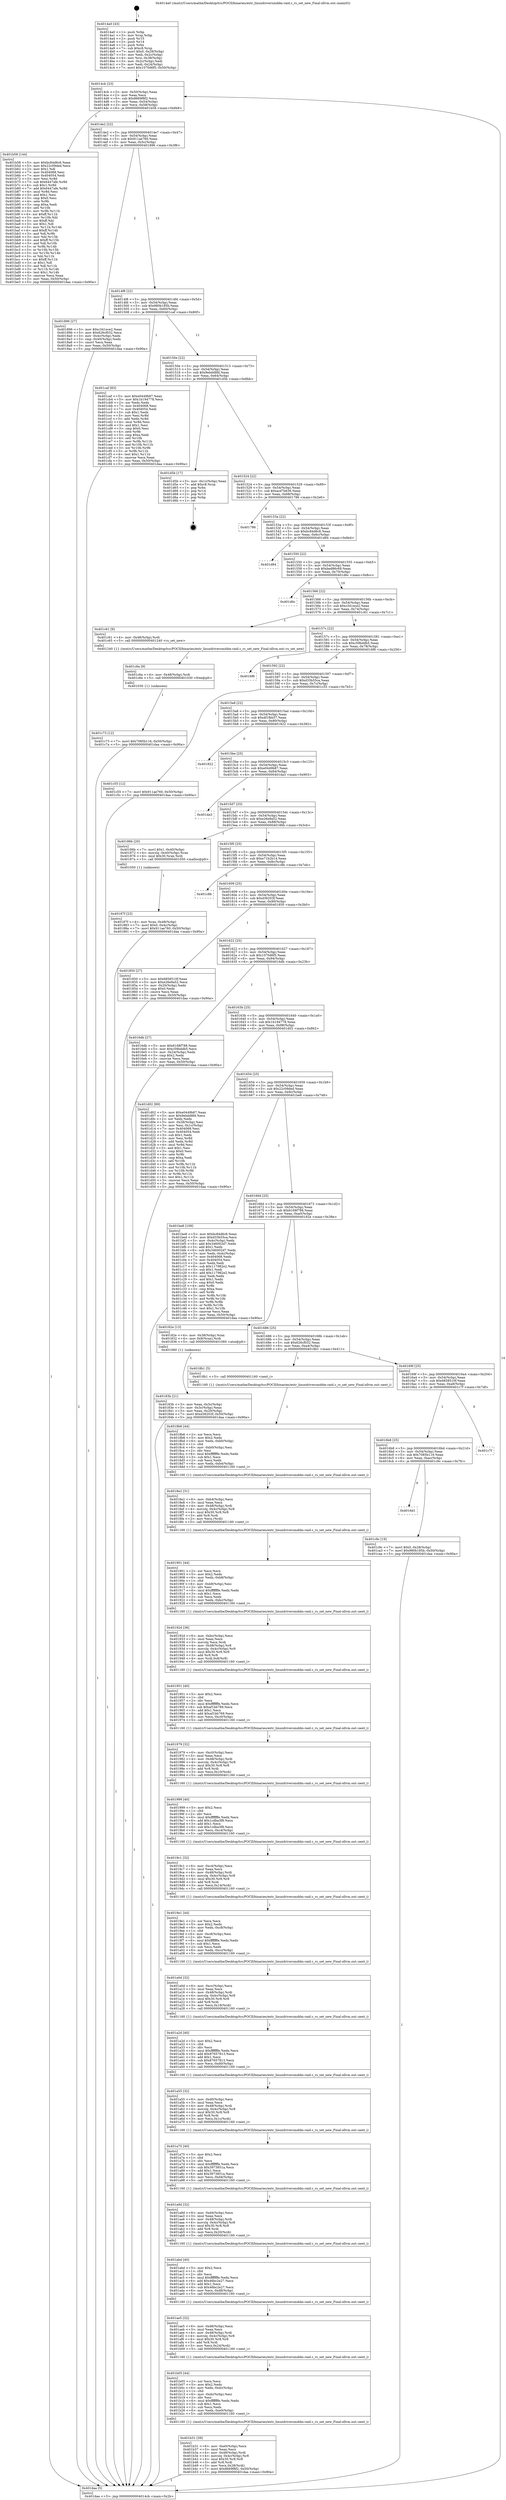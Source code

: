 digraph "0x4014a0" {
  label = "0x4014a0 (/mnt/c/Users/mathe/Desktop/tcc/POCII/binaries/extr_linuxdriversmddm-raid.c_rs_set_new_Final-ollvm.out::main(0))"
  labelloc = "t"
  node[shape=record]

  Entry [label="",width=0.3,height=0.3,shape=circle,fillcolor=black,style=filled]
  "0x4014cb" [label="{
     0x4014cb [23]\l
     | [instrs]\l
     &nbsp;&nbsp;0x4014cb \<+3\>: mov -0x50(%rbp),%eax\l
     &nbsp;&nbsp;0x4014ce \<+2\>: mov %eax,%ecx\l
     &nbsp;&nbsp;0x4014d0 \<+6\>: sub $0x8669f8f2,%ecx\l
     &nbsp;&nbsp;0x4014d6 \<+3\>: mov %eax,-0x54(%rbp)\l
     &nbsp;&nbsp;0x4014d9 \<+3\>: mov %ecx,-0x58(%rbp)\l
     &nbsp;&nbsp;0x4014dc \<+6\>: je 0000000000401b58 \<main+0x6b8\>\l
  }"]
  "0x401b58" [label="{
     0x401b58 [144]\l
     | [instrs]\l
     &nbsp;&nbsp;0x401b58 \<+5\>: mov $0xbc84d6c6,%eax\l
     &nbsp;&nbsp;0x401b5d \<+5\>: mov $0x22c09ded,%ecx\l
     &nbsp;&nbsp;0x401b62 \<+2\>: mov $0x1,%dl\l
     &nbsp;&nbsp;0x401b64 \<+7\>: mov 0x404068,%esi\l
     &nbsp;&nbsp;0x401b6b \<+7\>: mov 0x404054,%edi\l
     &nbsp;&nbsp;0x401b72 \<+3\>: mov %esi,%r8d\l
     &nbsp;&nbsp;0x401b75 \<+7\>: sub $0x6447afe,%r8d\l
     &nbsp;&nbsp;0x401b7c \<+4\>: sub $0x1,%r8d\l
     &nbsp;&nbsp;0x401b80 \<+7\>: add $0x6447afe,%r8d\l
     &nbsp;&nbsp;0x401b87 \<+4\>: imul %r8d,%esi\l
     &nbsp;&nbsp;0x401b8b \<+3\>: and $0x1,%esi\l
     &nbsp;&nbsp;0x401b8e \<+3\>: cmp $0x0,%esi\l
     &nbsp;&nbsp;0x401b91 \<+4\>: sete %r9b\l
     &nbsp;&nbsp;0x401b95 \<+3\>: cmp $0xa,%edi\l
     &nbsp;&nbsp;0x401b98 \<+4\>: setl %r10b\l
     &nbsp;&nbsp;0x401b9c \<+3\>: mov %r9b,%r11b\l
     &nbsp;&nbsp;0x401b9f \<+4\>: xor $0xff,%r11b\l
     &nbsp;&nbsp;0x401ba3 \<+3\>: mov %r10b,%bl\l
     &nbsp;&nbsp;0x401ba6 \<+3\>: xor $0xff,%bl\l
     &nbsp;&nbsp;0x401ba9 \<+3\>: xor $0x1,%dl\l
     &nbsp;&nbsp;0x401bac \<+3\>: mov %r11b,%r14b\l
     &nbsp;&nbsp;0x401baf \<+4\>: and $0xff,%r14b\l
     &nbsp;&nbsp;0x401bb3 \<+3\>: and %dl,%r9b\l
     &nbsp;&nbsp;0x401bb6 \<+3\>: mov %bl,%r15b\l
     &nbsp;&nbsp;0x401bb9 \<+4\>: and $0xff,%r15b\l
     &nbsp;&nbsp;0x401bbd \<+3\>: and %dl,%r10b\l
     &nbsp;&nbsp;0x401bc0 \<+3\>: or %r9b,%r14b\l
     &nbsp;&nbsp;0x401bc3 \<+3\>: or %r10b,%r15b\l
     &nbsp;&nbsp;0x401bc6 \<+3\>: xor %r15b,%r14b\l
     &nbsp;&nbsp;0x401bc9 \<+3\>: or %bl,%r11b\l
     &nbsp;&nbsp;0x401bcc \<+4\>: xor $0xff,%r11b\l
     &nbsp;&nbsp;0x401bd0 \<+3\>: or $0x1,%dl\l
     &nbsp;&nbsp;0x401bd3 \<+3\>: and %dl,%r11b\l
     &nbsp;&nbsp;0x401bd6 \<+3\>: or %r11b,%r14b\l
     &nbsp;&nbsp;0x401bd9 \<+4\>: test $0x1,%r14b\l
     &nbsp;&nbsp;0x401bdd \<+3\>: cmovne %ecx,%eax\l
     &nbsp;&nbsp;0x401be0 \<+3\>: mov %eax,-0x50(%rbp)\l
     &nbsp;&nbsp;0x401be3 \<+5\>: jmp 0000000000401daa \<main+0x90a\>\l
  }"]
  "0x4014e2" [label="{
     0x4014e2 [22]\l
     | [instrs]\l
     &nbsp;&nbsp;0x4014e2 \<+5\>: jmp 00000000004014e7 \<main+0x47\>\l
     &nbsp;&nbsp;0x4014e7 \<+3\>: mov -0x54(%rbp),%eax\l
     &nbsp;&nbsp;0x4014ea \<+5\>: sub $0x911ae760,%eax\l
     &nbsp;&nbsp;0x4014ef \<+3\>: mov %eax,-0x5c(%rbp)\l
     &nbsp;&nbsp;0x4014f2 \<+6\>: je 0000000000401896 \<main+0x3f6\>\l
  }"]
  Exit [label="",width=0.3,height=0.3,shape=circle,fillcolor=black,style=filled,peripheries=2]
  "0x401896" [label="{
     0x401896 [27]\l
     | [instrs]\l
     &nbsp;&nbsp;0x401896 \<+5\>: mov $0xc341ece2,%eax\l
     &nbsp;&nbsp;0x40189b \<+5\>: mov $0x626cf032,%ecx\l
     &nbsp;&nbsp;0x4018a0 \<+3\>: mov -0x4c(%rbp),%edx\l
     &nbsp;&nbsp;0x4018a3 \<+3\>: cmp -0x40(%rbp),%edx\l
     &nbsp;&nbsp;0x4018a6 \<+3\>: cmovl %ecx,%eax\l
     &nbsp;&nbsp;0x4018a9 \<+3\>: mov %eax,-0x50(%rbp)\l
     &nbsp;&nbsp;0x4018ac \<+5\>: jmp 0000000000401daa \<main+0x90a\>\l
  }"]
  "0x4014f8" [label="{
     0x4014f8 [22]\l
     | [instrs]\l
     &nbsp;&nbsp;0x4014f8 \<+5\>: jmp 00000000004014fd \<main+0x5d\>\l
     &nbsp;&nbsp;0x4014fd \<+3\>: mov -0x54(%rbp),%eax\l
     &nbsp;&nbsp;0x401500 \<+5\>: sub $0x980b185b,%eax\l
     &nbsp;&nbsp;0x401505 \<+3\>: mov %eax,-0x60(%rbp)\l
     &nbsp;&nbsp;0x401508 \<+6\>: je 0000000000401caf \<main+0x80f\>\l
  }"]
  "0x4016d1" [label="{
     0x4016d1\l
  }", style=dashed]
  "0x401caf" [label="{
     0x401caf [83]\l
     | [instrs]\l
     &nbsp;&nbsp;0x401caf \<+5\>: mov $0xe0449b87,%eax\l
     &nbsp;&nbsp;0x401cb4 \<+5\>: mov $0x1b194778,%ecx\l
     &nbsp;&nbsp;0x401cb9 \<+2\>: xor %edx,%edx\l
     &nbsp;&nbsp;0x401cbb \<+7\>: mov 0x404068,%esi\l
     &nbsp;&nbsp;0x401cc2 \<+7\>: mov 0x404054,%edi\l
     &nbsp;&nbsp;0x401cc9 \<+3\>: sub $0x1,%edx\l
     &nbsp;&nbsp;0x401ccc \<+3\>: mov %esi,%r8d\l
     &nbsp;&nbsp;0x401ccf \<+3\>: add %edx,%r8d\l
     &nbsp;&nbsp;0x401cd2 \<+4\>: imul %r8d,%esi\l
     &nbsp;&nbsp;0x401cd6 \<+3\>: and $0x1,%esi\l
     &nbsp;&nbsp;0x401cd9 \<+3\>: cmp $0x0,%esi\l
     &nbsp;&nbsp;0x401cdc \<+4\>: sete %r9b\l
     &nbsp;&nbsp;0x401ce0 \<+3\>: cmp $0xa,%edi\l
     &nbsp;&nbsp;0x401ce3 \<+4\>: setl %r10b\l
     &nbsp;&nbsp;0x401ce7 \<+3\>: mov %r9b,%r11b\l
     &nbsp;&nbsp;0x401cea \<+3\>: and %r10b,%r11b\l
     &nbsp;&nbsp;0x401ced \<+3\>: xor %r10b,%r9b\l
     &nbsp;&nbsp;0x401cf0 \<+3\>: or %r9b,%r11b\l
     &nbsp;&nbsp;0x401cf3 \<+4\>: test $0x1,%r11b\l
     &nbsp;&nbsp;0x401cf7 \<+3\>: cmovne %ecx,%eax\l
     &nbsp;&nbsp;0x401cfa \<+3\>: mov %eax,-0x50(%rbp)\l
     &nbsp;&nbsp;0x401cfd \<+5\>: jmp 0000000000401daa \<main+0x90a\>\l
  }"]
  "0x40150e" [label="{
     0x40150e [22]\l
     | [instrs]\l
     &nbsp;&nbsp;0x40150e \<+5\>: jmp 0000000000401513 \<main+0x73\>\l
     &nbsp;&nbsp;0x401513 \<+3\>: mov -0x54(%rbp),%eax\l
     &nbsp;&nbsp;0x401516 \<+5\>: sub $0x9ebdd8fd,%eax\l
     &nbsp;&nbsp;0x40151b \<+3\>: mov %eax,-0x64(%rbp)\l
     &nbsp;&nbsp;0x40151e \<+6\>: je 0000000000401d5b \<main+0x8bb\>\l
  }"]
  "0x401c9c" [label="{
     0x401c9c [19]\l
     | [instrs]\l
     &nbsp;&nbsp;0x401c9c \<+7\>: movl $0x0,-0x28(%rbp)\l
     &nbsp;&nbsp;0x401ca3 \<+7\>: movl $0x980b185b,-0x50(%rbp)\l
     &nbsp;&nbsp;0x401caa \<+5\>: jmp 0000000000401daa \<main+0x90a\>\l
  }"]
  "0x401d5b" [label="{
     0x401d5b [17]\l
     | [instrs]\l
     &nbsp;&nbsp;0x401d5b \<+3\>: mov -0x1c(%rbp),%eax\l
     &nbsp;&nbsp;0x401d5e \<+7\>: add $0xc8,%rsp\l
     &nbsp;&nbsp;0x401d65 \<+1\>: pop %rbx\l
     &nbsp;&nbsp;0x401d66 \<+2\>: pop %r14\l
     &nbsp;&nbsp;0x401d68 \<+2\>: pop %r15\l
     &nbsp;&nbsp;0x401d6a \<+1\>: pop %rbp\l
     &nbsp;&nbsp;0x401d6b \<+1\>: ret\l
  }"]
  "0x401524" [label="{
     0x401524 [22]\l
     | [instrs]\l
     &nbsp;&nbsp;0x401524 \<+5\>: jmp 0000000000401529 \<main+0x89\>\l
     &nbsp;&nbsp;0x401529 \<+3\>: mov -0x54(%rbp),%eax\l
     &nbsp;&nbsp;0x40152c \<+5\>: sub $0xacd7b636,%eax\l
     &nbsp;&nbsp;0x401531 \<+3\>: mov %eax,-0x68(%rbp)\l
     &nbsp;&nbsp;0x401534 \<+6\>: je 0000000000401786 \<main+0x2e6\>\l
  }"]
  "0x4016b8" [label="{
     0x4016b8 [25]\l
     | [instrs]\l
     &nbsp;&nbsp;0x4016b8 \<+5\>: jmp 00000000004016bd \<main+0x21d\>\l
     &nbsp;&nbsp;0x4016bd \<+3\>: mov -0x54(%rbp),%eax\l
     &nbsp;&nbsp;0x4016c0 \<+5\>: sub $0x7085b116,%eax\l
     &nbsp;&nbsp;0x4016c5 \<+6\>: mov %eax,-0xac(%rbp)\l
     &nbsp;&nbsp;0x4016cb \<+6\>: je 0000000000401c9c \<main+0x7fc\>\l
  }"]
  "0x401786" [label="{
     0x401786\l
  }", style=dashed]
  "0x40153a" [label="{
     0x40153a [22]\l
     | [instrs]\l
     &nbsp;&nbsp;0x40153a \<+5\>: jmp 000000000040153f \<main+0x9f\>\l
     &nbsp;&nbsp;0x40153f \<+3\>: mov -0x54(%rbp),%eax\l
     &nbsp;&nbsp;0x401542 \<+5\>: sub $0xbc84d6c6,%eax\l
     &nbsp;&nbsp;0x401547 \<+3\>: mov %eax,-0x6c(%rbp)\l
     &nbsp;&nbsp;0x40154a \<+6\>: je 0000000000401d84 \<main+0x8e4\>\l
  }"]
  "0x401c7f" [label="{
     0x401c7f\l
  }", style=dashed]
  "0x401d84" [label="{
     0x401d84\l
  }", style=dashed]
  "0x401550" [label="{
     0x401550 [22]\l
     | [instrs]\l
     &nbsp;&nbsp;0x401550 \<+5\>: jmp 0000000000401555 \<main+0xb5\>\l
     &nbsp;&nbsp;0x401555 \<+3\>: mov -0x54(%rbp),%eax\l
     &nbsp;&nbsp;0x401558 \<+5\>: sub $0xbed86c69,%eax\l
     &nbsp;&nbsp;0x40155d \<+3\>: mov %eax,-0x70(%rbp)\l
     &nbsp;&nbsp;0x401560 \<+6\>: je 0000000000401d6c \<main+0x8cc\>\l
  }"]
  "0x401c73" [label="{
     0x401c73 [12]\l
     | [instrs]\l
     &nbsp;&nbsp;0x401c73 \<+7\>: movl $0x7085b116,-0x50(%rbp)\l
     &nbsp;&nbsp;0x401c7a \<+5\>: jmp 0000000000401daa \<main+0x90a\>\l
  }"]
  "0x401d6c" [label="{
     0x401d6c\l
  }", style=dashed]
  "0x401566" [label="{
     0x401566 [22]\l
     | [instrs]\l
     &nbsp;&nbsp;0x401566 \<+5\>: jmp 000000000040156b \<main+0xcb\>\l
     &nbsp;&nbsp;0x40156b \<+3\>: mov -0x54(%rbp),%eax\l
     &nbsp;&nbsp;0x40156e \<+5\>: sub $0xc341ece2,%eax\l
     &nbsp;&nbsp;0x401573 \<+3\>: mov %eax,-0x74(%rbp)\l
     &nbsp;&nbsp;0x401576 \<+6\>: je 0000000000401c61 \<main+0x7c1\>\l
  }"]
  "0x401c6a" [label="{
     0x401c6a [9]\l
     | [instrs]\l
     &nbsp;&nbsp;0x401c6a \<+4\>: mov -0x48(%rbp),%rdi\l
     &nbsp;&nbsp;0x401c6e \<+5\>: call 0000000000401030 \<free@plt\>\l
     | [calls]\l
     &nbsp;&nbsp;0x401030 \{1\} (unknown)\l
  }"]
  "0x401c61" [label="{
     0x401c61 [9]\l
     | [instrs]\l
     &nbsp;&nbsp;0x401c61 \<+4\>: mov -0x48(%rbp),%rdi\l
     &nbsp;&nbsp;0x401c65 \<+5\>: call 0000000000401240 \<rs_set_new\>\l
     | [calls]\l
     &nbsp;&nbsp;0x401240 \{1\} (/mnt/c/Users/mathe/Desktop/tcc/POCII/binaries/extr_linuxdriversmddm-raid.c_rs_set_new_Final-ollvm.out::rs_set_new)\l
  }"]
  "0x40157c" [label="{
     0x40157c [22]\l
     | [instrs]\l
     &nbsp;&nbsp;0x40157c \<+5\>: jmp 0000000000401581 \<main+0xe1\>\l
     &nbsp;&nbsp;0x401581 \<+3\>: mov -0x54(%rbp),%eax\l
     &nbsp;&nbsp;0x401584 \<+5\>: sub $0xc59bddb5,%eax\l
     &nbsp;&nbsp;0x401589 \<+3\>: mov %eax,-0x78(%rbp)\l
     &nbsp;&nbsp;0x40158c \<+6\>: je 00000000004016f6 \<main+0x256\>\l
  }"]
  "0x401b31" [label="{
     0x401b31 [39]\l
     | [instrs]\l
     &nbsp;&nbsp;0x401b31 \<+6\>: mov -0xe0(%rbp),%ecx\l
     &nbsp;&nbsp;0x401b37 \<+3\>: imul %eax,%ecx\l
     &nbsp;&nbsp;0x401b3a \<+4\>: mov -0x48(%rbp),%rdi\l
     &nbsp;&nbsp;0x401b3e \<+4\>: movslq -0x4c(%rbp),%r8\l
     &nbsp;&nbsp;0x401b42 \<+4\>: imul $0x30,%r8,%r8\l
     &nbsp;&nbsp;0x401b46 \<+3\>: add %r8,%rdi\l
     &nbsp;&nbsp;0x401b49 \<+3\>: mov %ecx,0x28(%rdi)\l
     &nbsp;&nbsp;0x401b4c \<+7\>: movl $0x8669f8f2,-0x50(%rbp)\l
     &nbsp;&nbsp;0x401b53 \<+5\>: jmp 0000000000401daa \<main+0x90a\>\l
  }"]
  "0x4016f6" [label="{
     0x4016f6\l
  }", style=dashed]
  "0x401592" [label="{
     0x401592 [22]\l
     | [instrs]\l
     &nbsp;&nbsp;0x401592 \<+5\>: jmp 0000000000401597 \<main+0xf7\>\l
     &nbsp;&nbsp;0x401597 \<+3\>: mov -0x54(%rbp),%eax\l
     &nbsp;&nbsp;0x40159a \<+5\>: sub $0xd33b55ca,%eax\l
     &nbsp;&nbsp;0x40159f \<+3\>: mov %eax,-0x7c(%rbp)\l
     &nbsp;&nbsp;0x4015a2 \<+6\>: je 0000000000401c55 \<main+0x7b5\>\l
  }"]
  "0x401b05" [label="{
     0x401b05 [44]\l
     | [instrs]\l
     &nbsp;&nbsp;0x401b05 \<+2\>: xor %ecx,%ecx\l
     &nbsp;&nbsp;0x401b07 \<+5\>: mov $0x2,%edx\l
     &nbsp;&nbsp;0x401b0c \<+6\>: mov %edx,-0xdc(%rbp)\l
     &nbsp;&nbsp;0x401b12 \<+1\>: cltd\l
     &nbsp;&nbsp;0x401b13 \<+6\>: mov -0xdc(%rbp),%esi\l
     &nbsp;&nbsp;0x401b19 \<+2\>: idiv %esi\l
     &nbsp;&nbsp;0x401b1b \<+6\>: imul $0xfffffffe,%edx,%edx\l
     &nbsp;&nbsp;0x401b21 \<+3\>: sub $0x1,%ecx\l
     &nbsp;&nbsp;0x401b24 \<+2\>: sub %ecx,%edx\l
     &nbsp;&nbsp;0x401b26 \<+6\>: mov %edx,-0xe0(%rbp)\l
     &nbsp;&nbsp;0x401b2c \<+5\>: call 0000000000401160 \<next_i\>\l
     | [calls]\l
     &nbsp;&nbsp;0x401160 \{1\} (/mnt/c/Users/mathe/Desktop/tcc/POCII/binaries/extr_linuxdriversmddm-raid.c_rs_set_new_Final-ollvm.out::next_i)\l
  }"]
  "0x401c55" [label="{
     0x401c55 [12]\l
     | [instrs]\l
     &nbsp;&nbsp;0x401c55 \<+7\>: movl $0x911ae760,-0x50(%rbp)\l
     &nbsp;&nbsp;0x401c5c \<+5\>: jmp 0000000000401daa \<main+0x90a\>\l
  }"]
  "0x4015a8" [label="{
     0x4015a8 [22]\l
     | [instrs]\l
     &nbsp;&nbsp;0x4015a8 \<+5\>: jmp 00000000004015ad \<main+0x10d\>\l
     &nbsp;&nbsp;0x4015ad \<+3\>: mov -0x54(%rbp),%eax\l
     &nbsp;&nbsp;0x4015b0 \<+5\>: sub $0xdf1fbb57,%eax\l
     &nbsp;&nbsp;0x4015b5 \<+3\>: mov %eax,-0x80(%rbp)\l
     &nbsp;&nbsp;0x4015b8 \<+6\>: je 0000000000401822 \<main+0x382\>\l
  }"]
  "0x401ae5" [label="{
     0x401ae5 [32]\l
     | [instrs]\l
     &nbsp;&nbsp;0x401ae5 \<+6\>: mov -0xd8(%rbp),%ecx\l
     &nbsp;&nbsp;0x401aeb \<+3\>: imul %eax,%ecx\l
     &nbsp;&nbsp;0x401aee \<+4\>: mov -0x48(%rbp),%rdi\l
     &nbsp;&nbsp;0x401af2 \<+4\>: movslq -0x4c(%rbp),%r8\l
     &nbsp;&nbsp;0x401af6 \<+4\>: imul $0x30,%r8,%r8\l
     &nbsp;&nbsp;0x401afa \<+3\>: add %r8,%rdi\l
     &nbsp;&nbsp;0x401afd \<+3\>: mov %ecx,0x24(%rdi)\l
     &nbsp;&nbsp;0x401b00 \<+5\>: call 0000000000401160 \<next_i\>\l
     | [calls]\l
     &nbsp;&nbsp;0x401160 \{1\} (/mnt/c/Users/mathe/Desktop/tcc/POCII/binaries/extr_linuxdriversmddm-raid.c_rs_set_new_Final-ollvm.out::next_i)\l
  }"]
  "0x401822" [label="{
     0x401822\l
  }", style=dashed]
  "0x4015be" [label="{
     0x4015be [25]\l
     | [instrs]\l
     &nbsp;&nbsp;0x4015be \<+5\>: jmp 00000000004015c3 \<main+0x123\>\l
     &nbsp;&nbsp;0x4015c3 \<+3\>: mov -0x54(%rbp),%eax\l
     &nbsp;&nbsp;0x4015c6 \<+5\>: sub $0xe0449b87,%eax\l
     &nbsp;&nbsp;0x4015cb \<+6\>: mov %eax,-0x84(%rbp)\l
     &nbsp;&nbsp;0x4015d1 \<+6\>: je 0000000000401da3 \<main+0x903\>\l
  }"]
  "0x401abd" [label="{
     0x401abd [40]\l
     | [instrs]\l
     &nbsp;&nbsp;0x401abd \<+5\>: mov $0x2,%ecx\l
     &nbsp;&nbsp;0x401ac2 \<+1\>: cltd\l
     &nbsp;&nbsp;0x401ac3 \<+2\>: idiv %ecx\l
     &nbsp;&nbsp;0x401ac5 \<+6\>: imul $0xfffffffe,%edx,%ecx\l
     &nbsp;&nbsp;0x401acb \<+6\>: add $0x46bc2e27,%ecx\l
     &nbsp;&nbsp;0x401ad1 \<+3\>: add $0x1,%ecx\l
     &nbsp;&nbsp;0x401ad4 \<+6\>: sub $0x46bc2e27,%ecx\l
     &nbsp;&nbsp;0x401ada \<+6\>: mov %ecx,-0xd8(%rbp)\l
     &nbsp;&nbsp;0x401ae0 \<+5\>: call 0000000000401160 \<next_i\>\l
     | [calls]\l
     &nbsp;&nbsp;0x401160 \{1\} (/mnt/c/Users/mathe/Desktop/tcc/POCII/binaries/extr_linuxdriversmddm-raid.c_rs_set_new_Final-ollvm.out::next_i)\l
  }"]
  "0x401da3" [label="{
     0x401da3\l
  }", style=dashed]
  "0x4015d7" [label="{
     0x4015d7 [25]\l
     | [instrs]\l
     &nbsp;&nbsp;0x4015d7 \<+5\>: jmp 00000000004015dc \<main+0x13c\>\l
     &nbsp;&nbsp;0x4015dc \<+3\>: mov -0x54(%rbp),%eax\l
     &nbsp;&nbsp;0x4015df \<+5\>: sub $0xe26e9a52,%eax\l
     &nbsp;&nbsp;0x4015e4 \<+6\>: mov %eax,-0x88(%rbp)\l
     &nbsp;&nbsp;0x4015ea \<+6\>: je 000000000040186b \<main+0x3cb\>\l
  }"]
  "0x401a9d" [label="{
     0x401a9d [32]\l
     | [instrs]\l
     &nbsp;&nbsp;0x401a9d \<+6\>: mov -0xd4(%rbp),%ecx\l
     &nbsp;&nbsp;0x401aa3 \<+3\>: imul %eax,%ecx\l
     &nbsp;&nbsp;0x401aa6 \<+4\>: mov -0x48(%rbp),%rdi\l
     &nbsp;&nbsp;0x401aaa \<+4\>: movslq -0x4c(%rbp),%r8\l
     &nbsp;&nbsp;0x401aae \<+4\>: imul $0x30,%r8,%r8\l
     &nbsp;&nbsp;0x401ab2 \<+3\>: add %r8,%rdi\l
     &nbsp;&nbsp;0x401ab5 \<+3\>: mov %ecx,0x20(%rdi)\l
     &nbsp;&nbsp;0x401ab8 \<+5\>: call 0000000000401160 \<next_i\>\l
     | [calls]\l
     &nbsp;&nbsp;0x401160 \{1\} (/mnt/c/Users/mathe/Desktop/tcc/POCII/binaries/extr_linuxdriversmddm-raid.c_rs_set_new_Final-ollvm.out::next_i)\l
  }"]
  "0x40186b" [label="{
     0x40186b [20]\l
     | [instrs]\l
     &nbsp;&nbsp;0x40186b \<+7\>: movl $0x1,-0x40(%rbp)\l
     &nbsp;&nbsp;0x401872 \<+4\>: movslq -0x40(%rbp),%rax\l
     &nbsp;&nbsp;0x401876 \<+4\>: imul $0x30,%rax,%rdi\l
     &nbsp;&nbsp;0x40187a \<+5\>: call 0000000000401050 \<malloc@plt\>\l
     | [calls]\l
     &nbsp;&nbsp;0x401050 \{1\} (unknown)\l
  }"]
  "0x4015f0" [label="{
     0x4015f0 [25]\l
     | [instrs]\l
     &nbsp;&nbsp;0x4015f0 \<+5\>: jmp 00000000004015f5 \<main+0x155\>\l
     &nbsp;&nbsp;0x4015f5 \<+3\>: mov -0x54(%rbp),%eax\l
     &nbsp;&nbsp;0x4015f8 \<+5\>: sub $0xe71b2b14,%eax\l
     &nbsp;&nbsp;0x4015fd \<+6\>: mov %eax,-0x8c(%rbp)\l
     &nbsp;&nbsp;0x401603 \<+6\>: je 0000000000401c8b \<main+0x7eb\>\l
  }"]
  "0x401a75" [label="{
     0x401a75 [40]\l
     | [instrs]\l
     &nbsp;&nbsp;0x401a75 \<+5\>: mov $0x2,%ecx\l
     &nbsp;&nbsp;0x401a7a \<+1\>: cltd\l
     &nbsp;&nbsp;0x401a7b \<+2\>: idiv %ecx\l
     &nbsp;&nbsp;0x401a7d \<+6\>: imul $0xfffffffe,%edx,%ecx\l
     &nbsp;&nbsp;0x401a83 \<+6\>: sub $0x3973851a,%ecx\l
     &nbsp;&nbsp;0x401a89 \<+3\>: add $0x1,%ecx\l
     &nbsp;&nbsp;0x401a8c \<+6\>: add $0x3973851a,%ecx\l
     &nbsp;&nbsp;0x401a92 \<+6\>: mov %ecx,-0xd4(%rbp)\l
     &nbsp;&nbsp;0x401a98 \<+5\>: call 0000000000401160 \<next_i\>\l
     | [calls]\l
     &nbsp;&nbsp;0x401160 \{1\} (/mnt/c/Users/mathe/Desktop/tcc/POCII/binaries/extr_linuxdriversmddm-raid.c_rs_set_new_Final-ollvm.out::next_i)\l
  }"]
  "0x401c8b" [label="{
     0x401c8b\l
  }", style=dashed]
  "0x401609" [label="{
     0x401609 [25]\l
     | [instrs]\l
     &nbsp;&nbsp;0x401609 \<+5\>: jmp 000000000040160e \<main+0x16e\>\l
     &nbsp;&nbsp;0x40160e \<+3\>: mov -0x54(%rbp),%eax\l
     &nbsp;&nbsp;0x401611 \<+5\>: sub $0xd36203f,%eax\l
     &nbsp;&nbsp;0x401616 \<+6\>: mov %eax,-0x90(%rbp)\l
     &nbsp;&nbsp;0x40161c \<+6\>: je 0000000000401850 \<main+0x3b0\>\l
  }"]
  "0x401a55" [label="{
     0x401a55 [32]\l
     | [instrs]\l
     &nbsp;&nbsp;0x401a55 \<+6\>: mov -0xd0(%rbp),%ecx\l
     &nbsp;&nbsp;0x401a5b \<+3\>: imul %eax,%ecx\l
     &nbsp;&nbsp;0x401a5e \<+4\>: mov -0x48(%rbp),%rdi\l
     &nbsp;&nbsp;0x401a62 \<+4\>: movslq -0x4c(%rbp),%r8\l
     &nbsp;&nbsp;0x401a66 \<+4\>: imul $0x30,%r8,%r8\l
     &nbsp;&nbsp;0x401a6a \<+3\>: add %r8,%rdi\l
     &nbsp;&nbsp;0x401a6d \<+3\>: mov %ecx,0x1c(%rdi)\l
     &nbsp;&nbsp;0x401a70 \<+5\>: call 0000000000401160 \<next_i\>\l
     | [calls]\l
     &nbsp;&nbsp;0x401160 \{1\} (/mnt/c/Users/mathe/Desktop/tcc/POCII/binaries/extr_linuxdriversmddm-raid.c_rs_set_new_Final-ollvm.out::next_i)\l
  }"]
  "0x401850" [label="{
     0x401850 [27]\l
     | [instrs]\l
     &nbsp;&nbsp;0x401850 \<+5\>: mov $0x6858510f,%eax\l
     &nbsp;&nbsp;0x401855 \<+5\>: mov $0xe26e9a52,%ecx\l
     &nbsp;&nbsp;0x40185a \<+3\>: mov -0x20(%rbp),%edx\l
     &nbsp;&nbsp;0x40185d \<+3\>: cmp $0x0,%edx\l
     &nbsp;&nbsp;0x401860 \<+3\>: cmove %ecx,%eax\l
     &nbsp;&nbsp;0x401863 \<+3\>: mov %eax,-0x50(%rbp)\l
     &nbsp;&nbsp;0x401866 \<+5\>: jmp 0000000000401daa \<main+0x90a\>\l
  }"]
  "0x401622" [label="{
     0x401622 [25]\l
     | [instrs]\l
     &nbsp;&nbsp;0x401622 \<+5\>: jmp 0000000000401627 \<main+0x187\>\l
     &nbsp;&nbsp;0x401627 \<+3\>: mov -0x54(%rbp),%eax\l
     &nbsp;&nbsp;0x40162a \<+5\>: sub $0x1070d6f5,%eax\l
     &nbsp;&nbsp;0x40162f \<+6\>: mov %eax,-0x94(%rbp)\l
     &nbsp;&nbsp;0x401635 \<+6\>: je 00000000004016db \<main+0x23b\>\l
  }"]
  "0x401a2d" [label="{
     0x401a2d [40]\l
     | [instrs]\l
     &nbsp;&nbsp;0x401a2d \<+5\>: mov $0x2,%ecx\l
     &nbsp;&nbsp;0x401a32 \<+1\>: cltd\l
     &nbsp;&nbsp;0x401a33 \<+2\>: idiv %ecx\l
     &nbsp;&nbsp;0x401a35 \<+6\>: imul $0xfffffffe,%edx,%ecx\l
     &nbsp;&nbsp;0x401a3b \<+6\>: add $0x87657813,%ecx\l
     &nbsp;&nbsp;0x401a41 \<+3\>: add $0x1,%ecx\l
     &nbsp;&nbsp;0x401a44 \<+6\>: sub $0x87657813,%ecx\l
     &nbsp;&nbsp;0x401a4a \<+6\>: mov %ecx,-0xd0(%rbp)\l
     &nbsp;&nbsp;0x401a50 \<+5\>: call 0000000000401160 \<next_i\>\l
     | [calls]\l
     &nbsp;&nbsp;0x401160 \{1\} (/mnt/c/Users/mathe/Desktop/tcc/POCII/binaries/extr_linuxdriversmddm-raid.c_rs_set_new_Final-ollvm.out::next_i)\l
  }"]
  "0x4016db" [label="{
     0x4016db [27]\l
     | [instrs]\l
     &nbsp;&nbsp;0x4016db \<+5\>: mov $0x6168f788,%eax\l
     &nbsp;&nbsp;0x4016e0 \<+5\>: mov $0xc59bddb5,%ecx\l
     &nbsp;&nbsp;0x4016e5 \<+3\>: mov -0x24(%rbp),%edx\l
     &nbsp;&nbsp;0x4016e8 \<+3\>: cmp $0x2,%edx\l
     &nbsp;&nbsp;0x4016eb \<+3\>: cmovne %ecx,%eax\l
     &nbsp;&nbsp;0x4016ee \<+3\>: mov %eax,-0x50(%rbp)\l
     &nbsp;&nbsp;0x4016f1 \<+5\>: jmp 0000000000401daa \<main+0x90a\>\l
  }"]
  "0x40163b" [label="{
     0x40163b [25]\l
     | [instrs]\l
     &nbsp;&nbsp;0x40163b \<+5\>: jmp 0000000000401640 \<main+0x1a0\>\l
     &nbsp;&nbsp;0x401640 \<+3\>: mov -0x54(%rbp),%eax\l
     &nbsp;&nbsp;0x401643 \<+5\>: sub $0x1b194778,%eax\l
     &nbsp;&nbsp;0x401648 \<+6\>: mov %eax,-0x98(%rbp)\l
     &nbsp;&nbsp;0x40164e \<+6\>: je 0000000000401d02 \<main+0x862\>\l
  }"]
  "0x401daa" [label="{
     0x401daa [5]\l
     | [instrs]\l
     &nbsp;&nbsp;0x401daa \<+5\>: jmp 00000000004014cb \<main+0x2b\>\l
  }"]
  "0x4014a0" [label="{
     0x4014a0 [43]\l
     | [instrs]\l
     &nbsp;&nbsp;0x4014a0 \<+1\>: push %rbp\l
     &nbsp;&nbsp;0x4014a1 \<+3\>: mov %rsp,%rbp\l
     &nbsp;&nbsp;0x4014a4 \<+2\>: push %r15\l
     &nbsp;&nbsp;0x4014a6 \<+2\>: push %r14\l
     &nbsp;&nbsp;0x4014a8 \<+1\>: push %rbx\l
     &nbsp;&nbsp;0x4014a9 \<+7\>: sub $0xc8,%rsp\l
     &nbsp;&nbsp;0x4014b0 \<+7\>: movl $0x0,-0x28(%rbp)\l
     &nbsp;&nbsp;0x4014b7 \<+3\>: mov %edi,-0x2c(%rbp)\l
     &nbsp;&nbsp;0x4014ba \<+4\>: mov %rsi,-0x38(%rbp)\l
     &nbsp;&nbsp;0x4014be \<+3\>: mov -0x2c(%rbp),%edi\l
     &nbsp;&nbsp;0x4014c1 \<+3\>: mov %edi,-0x24(%rbp)\l
     &nbsp;&nbsp;0x4014c4 \<+7\>: movl $0x1070d6f5,-0x50(%rbp)\l
  }"]
  "0x401a0d" [label="{
     0x401a0d [32]\l
     | [instrs]\l
     &nbsp;&nbsp;0x401a0d \<+6\>: mov -0xcc(%rbp),%ecx\l
     &nbsp;&nbsp;0x401a13 \<+3\>: imul %eax,%ecx\l
     &nbsp;&nbsp;0x401a16 \<+4\>: mov -0x48(%rbp),%rdi\l
     &nbsp;&nbsp;0x401a1a \<+4\>: movslq -0x4c(%rbp),%r8\l
     &nbsp;&nbsp;0x401a1e \<+4\>: imul $0x30,%r8,%r8\l
     &nbsp;&nbsp;0x401a22 \<+3\>: add %r8,%rdi\l
     &nbsp;&nbsp;0x401a25 \<+3\>: mov %ecx,0x18(%rdi)\l
     &nbsp;&nbsp;0x401a28 \<+5\>: call 0000000000401160 \<next_i\>\l
     | [calls]\l
     &nbsp;&nbsp;0x401160 \{1\} (/mnt/c/Users/mathe/Desktop/tcc/POCII/binaries/extr_linuxdriversmddm-raid.c_rs_set_new_Final-ollvm.out::next_i)\l
  }"]
  "0x401d02" [label="{
     0x401d02 [89]\l
     | [instrs]\l
     &nbsp;&nbsp;0x401d02 \<+5\>: mov $0xe0449b87,%eax\l
     &nbsp;&nbsp;0x401d07 \<+5\>: mov $0x9ebdd8fd,%ecx\l
     &nbsp;&nbsp;0x401d0c \<+2\>: xor %edx,%edx\l
     &nbsp;&nbsp;0x401d0e \<+3\>: mov -0x28(%rbp),%esi\l
     &nbsp;&nbsp;0x401d11 \<+3\>: mov %esi,-0x1c(%rbp)\l
     &nbsp;&nbsp;0x401d14 \<+7\>: mov 0x404068,%esi\l
     &nbsp;&nbsp;0x401d1b \<+7\>: mov 0x404054,%edi\l
     &nbsp;&nbsp;0x401d22 \<+3\>: sub $0x1,%edx\l
     &nbsp;&nbsp;0x401d25 \<+3\>: mov %esi,%r8d\l
     &nbsp;&nbsp;0x401d28 \<+3\>: add %edx,%r8d\l
     &nbsp;&nbsp;0x401d2b \<+4\>: imul %r8d,%esi\l
     &nbsp;&nbsp;0x401d2f \<+3\>: and $0x1,%esi\l
     &nbsp;&nbsp;0x401d32 \<+3\>: cmp $0x0,%esi\l
     &nbsp;&nbsp;0x401d35 \<+4\>: sete %r9b\l
     &nbsp;&nbsp;0x401d39 \<+3\>: cmp $0xa,%edi\l
     &nbsp;&nbsp;0x401d3c \<+4\>: setl %r10b\l
     &nbsp;&nbsp;0x401d40 \<+3\>: mov %r9b,%r11b\l
     &nbsp;&nbsp;0x401d43 \<+3\>: and %r10b,%r11b\l
     &nbsp;&nbsp;0x401d46 \<+3\>: xor %r10b,%r9b\l
     &nbsp;&nbsp;0x401d49 \<+3\>: or %r9b,%r11b\l
     &nbsp;&nbsp;0x401d4c \<+4\>: test $0x1,%r11b\l
     &nbsp;&nbsp;0x401d50 \<+3\>: cmovne %ecx,%eax\l
     &nbsp;&nbsp;0x401d53 \<+3\>: mov %eax,-0x50(%rbp)\l
     &nbsp;&nbsp;0x401d56 \<+5\>: jmp 0000000000401daa \<main+0x90a\>\l
  }"]
  "0x401654" [label="{
     0x401654 [25]\l
     | [instrs]\l
     &nbsp;&nbsp;0x401654 \<+5\>: jmp 0000000000401659 \<main+0x1b9\>\l
     &nbsp;&nbsp;0x401659 \<+3\>: mov -0x54(%rbp),%eax\l
     &nbsp;&nbsp;0x40165c \<+5\>: sub $0x22c09ded,%eax\l
     &nbsp;&nbsp;0x401661 \<+6\>: mov %eax,-0x9c(%rbp)\l
     &nbsp;&nbsp;0x401667 \<+6\>: je 0000000000401be8 \<main+0x748\>\l
  }"]
  "0x4019e1" [label="{
     0x4019e1 [44]\l
     | [instrs]\l
     &nbsp;&nbsp;0x4019e1 \<+2\>: xor %ecx,%ecx\l
     &nbsp;&nbsp;0x4019e3 \<+5\>: mov $0x2,%edx\l
     &nbsp;&nbsp;0x4019e8 \<+6\>: mov %edx,-0xc8(%rbp)\l
     &nbsp;&nbsp;0x4019ee \<+1\>: cltd\l
     &nbsp;&nbsp;0x4019ef \<+6\>: mov -0xc8(%rbp),%esi\l
     &nbsp;&nbsp;0x4019f5 \<+2\>: idiv %esi\l
     &nbsp;&nbsp;0x4019f7 \<+6\>: imul $0xfffffffe,%edx,%edx\l
     &nbsp;&nbsp;0x4019fd \<+3\>: sub $0x1,%ecx\l
     &nbsp;&nbsp;0x401a00 \<+2\>: sub %ecx,%edx\l
     &nbsp;&nbsp;0x401a02 \<+6\>: mov %edx,-0xcc(%rbp)\l
     &nbsp;&nbsp;0x401a08 \<+5\>: call 0000000000401160 \<next_i\>\l
     | [calls]\l
     &nbsp;&nbsp;0x401160 \{1\} (/mnt/c/Users/mathe/Desktop/tcc/POCII/binaries/extr_linuxdriversmddm-raid.c_rs_set_new_Final-ollvm.out::next_i)\l
  }"]
  "0x401be8" [label="{
     0x401be8 [109]\l
     | [instrs]\l
     &nbsp;&nbsp;0x401be8 \<+5\>: mov $0xbc84d6c6,%eax\l
     &nbsp;&nbsp;0x401bed \<+5\>: mov $0xd33b55ca,%ecx\l
     &nbsp;&nbsp;0x401bf2 \<+3\>: mov -0x4c(%rbp),%edx\l
     &nbsp;&nbsp;0x401bf5 \<+6\>: add $0x346002d7,%edx\l
     &nbsp;&nbsp;0x401bfb \<+3\>: add $0x1,%edx\l
     &nbsp;&nbsp;0x401bfe \<+6\>: sub $0x346002d7,%edx\l
     &nbsp;&nbsp;0x401c04 \<+3\>: mov %edx,-0x4c(%rbp)\l
     &nbsp;&nbsp;0x401c07 \<+7\>: mov 0x404068,%edx\l
     &nbsp;&nbsp;0x401c0e \<+7\>: mov 0x404054,%esi\l
     &nbsp;&nbsp;0x401c15 \<+2\>: mov %edx,%edi\l
     &nbsp;&nbsp;0x401c17 \<+6\>: sub $0x117982e2,%edi\l
     &nbsp;&nbsp;0x401c1d \<+3\>: sub $0x1,%edi\l
     &nbsp;&nbsp;0x401c20 \<+6\>: add $0x117982e2,%edi\l
     &nbsp;&nbsp;0x401c26 \<+3\>: imul %edi,%edx\l
     &nbsp;&nbsp;0x401c29 \<+3\>: and $0x1,%edx\l
     &nbsp;&nbsp;0x401c2c \<+3\>: cmp $0x0,%edx\l
     &nbsp;&nbsp;0x401c2f \<+4\>: sete %r8b\l
     &nbsp;&nbsp;0x401c33 \<+3\>: cmp $0xa,%esi\l
     &nbsp;&nbsp;0x401c36 \<+4\>: setl %r9b\l
     &nbsp;&nbsp;0x401c3a \<+3\>: mov %r8b,%r10b\l
     &nbsp;&nbsp;0x401c3d \<+3\>: and %r9b,%r10b\l
     &nbsp;&nbsp;0x401c40 \<+3\>: xor %r9b,%r8b\l
     &nbsp;&nbsp;0x401c43 \<+3\>: or %r8b,%r10b\l
     &nbsp;&nbsp;0x401c46 \<+4\>: test $0x1,%r10b\l
     &nbsp;&nbsp;0x401c4a \<+3\>: cmovne %ecx,%eax\l
     &nbsp;&nbsp;0x401c4d \<+3\>: mov %eax,-0x50(%rbp)\l
     &nbsp;&nbsp;0x401c50 \<+5\>: jmp 0000000000401daa \<main+0x90a\>\l
  }"]
  "0x40166d" [label="{
     0x40166d [25]\l
     | [instrs]\l
     &nbsp;&nbsp;0x40166d \<+5\>: jmp 0000000000401672 \<main+0x1d2\>\l
     &nbsp;&nbsp;0x401672 \<+3\>: mov -0x54(%rbp),%eax\l
     &nbsp;&nbsp;0x401675 \<+5\>: sub $0x6168f788,%eax\l
     &nbsp;&nbsp;0x40167a \<+6\>: mov %eax,-0xa0(%rbp)\l
     &nbsp;&nbsp;0x401680 \<+6\>: je 000000000040182e \<main+0x38e\>\l
  }"]
  "0x4019c1" [label="{
     0x4019c1 [32]\l
     | [instrs]\l
     &nbsp;&nbsp;0x4019c1 \<+6\>: mov -0xc4(%rbp),%ecx\l
     &nbsp;&nbsp;0x4019c7 \<+3\>: imul %eax,%ecx\l
     &nbsp;&nbsp;0x4019ca \<+4\>: mov -0x48(%rbp),%rdi\l
     &nbsp;&nbsp;0x4019ce \<+4\>: movslq -0x4c(%rbp),%r8\l
     &nbsp;&nbsp;0x4019d2 \<+4\>: imul $0x30,%r8,%r8\l
     &nbsp;&nbsp;0x4019d6 \<+3\>: add %r8,%rdi\l
     &nbsp;&nbsp;0x4019d9 \<+3\>: mov %ecx,0x14(%rdi)\l
     &nbsp;&nbsp;0x4019dc \<+5\>: call 0000000000401160 \<next_i\>\l
     | [calls]\l
     &nbsp;&nbsp;0x401160 \{1\} (/mnt/c/Users/mathe/Desktop/tcc/POCII/binaries/extr_linuxdriversmddm-raid.c_rs_set_new_Final-ollvm.out::next_i)\l
  }"]
  "0x40182e" [label="{
     0x40182e [13]\l
     | [instrs]\l
     &nbsp;&nbsp;0x40182e \<+4\>: mov -0x38(%rbp),%rax\l
     &nbsp;&nbsp;0x401832 \<+4\>: mov 0x8(%rax),%rdi\l
     &nbsp;&nbsp;0x401836 \<+5\>: call 0000000000401060 \<atoi@plt\>\l
     | [calls]\l
     &nbsp;&nbsp;0x401060 \{1\} (unknown)\l
  }"]
  "0x401686" [label="{
     0x401686 [25]\l
     | [instrs]\l
     &nbsp;&nbsp;0x401686 \<+5\>: jmp 000000000040168b \<main+0x1eb\>\l
     &nbsp;&nbsp;0x40168b \<+3\>: mov -0x54(%rbp),%eax\l
     &nbsp;&nbsp;0x40168e \<+5\>: sub $0x626cf032,%eax\l
     &nbsp;&nbsp;0x401693 \<+6\>: mov %eax,-0xa4(%rbp)\l
     &nbsp;&nbsp;0x401699 \<+6\>: je 00000000004018b1 \<main+0x411\>\l
  }"]
  "0x40183b" [label="{
     0x40183b [21]\l
     | [instrs]\l
     &nbsp;&nbsp;0x40183b \<+3\>: mov %eax,-0x3c(%rbp)\l
     &nbsp;&nbsp;0x40183e \<+3\>: mov -0x3c(%rbp),%eax\l
     &nbsp;&nbsp;0x401841 \<+3\>: mov %eax,-0x20(%rbp)\l
     &nbsp;&nbsp;0x401844 \<+7\>: movl $0xd36203f,-0x50(%rbp)\l
     &nbsp;&nbsp;0x40184b \<+5\>: jmp 0000000000401daa \<main+0x90a\>\l
  }"]
  "0x40187f" [label="{
     0x40187f [23]\l
     | [instrs]\l
     &nbsp;&nbsp;0x40187f \<+4\>: mov %rax,-0x48(%rbp)\l
     &nbsp;&nbsp;0x401883 \<+7\>: movl $0x0,-0x4c(%rbp)\l
     &nbsp;&nbsp;0x40188a \<+7\>: movl $0x911ae760,-0x50(%rbp)\l
     &nbsp;&nbsp;0x401891 \<+5\>: jmp 0000000000401daa \<main+0x90a\>\l
  }"]
  "0x401999" [label="{
     0x401999 [40]\l
     | [instrs]\l
     &nbsp;&nbsp;0x401999 \<+5\>: mov $0x2,%ecx\l
     &nbsp;&nbsp;0x40199e \<+1\>: cltd\l
     &nbsp;&nbsp;0x40199f \<+2\>: idiv %ecx\l
     &nbsp;&nbsp;0x4019a1 \<+6\>: imul $0xfffffffe,%edx,%ecx\l
     &nbsp;&nbsp;0x4019a7 \<+6\>: add $0x1cdba3f8,%ecx\l
     &nbsp;&nbsp;0x4019ad \<+3\>: add $0x1,%ecx\l
     &nbsp;&nbsp;0x4019b0 \<+6\>: sub $0x1cdba3f8,%ecx\l
     &nbsp;&nbsp;0x4019b6 \<+6\>: mov %ecx,-0xc4(%rbp)\l
     &nbsp;&nbsp;0x4019bc \<+5\>: call 0000000000401160 \<next_i\>\l
     | [calls]\l
     &nbsp;&nbsp;0x401160 \{1\} (/mnt/c/Users/mathe/Desktop/tcc/POCII/binaries/extr_linuxdriversmddm-raid.c_rs_set_new_Final-ollvm.out::next_i)\l
  }"]
  "0x4018b1" [label="{
     0x4018b1 [5]\l
     | [instrs]\l
     &nbsp;&nbsp;0x4018b1 \<+5\>: call 0000000000401160 \<next_i\>\l
     | [calls]\l
     &nbsp;&nbsp;0x401160 \{1\} (/mnt/c/Users/mathe/Desktop/tcc/POCII/binaries/extr_linuxdriversmddm-raid.c_rs_set_new_Final-ollvm.out::next_i)\l
  }"]
  "0x40169f" [label="{
     0x40169f [25]\l
     | [instrs]\l
     &nbsp;&nbsp;0x40169f \<+5\>: jmp 00000000004016a4 \<main+0x204\>\l
     &nbsp;&nbsp;0x4016a4 \<+3\>: mov -0x54(%rbp),%eax\l
     &nbsp;&nbsp;0x4016a7 \<+5\>: sub $0x6858510f,%eax\l
     &nbsp;&nbsp;0x4016ac \<+6\>: mov %eax,-0xa8(%rbp)\l
     &nbsp;&nbsp;0x4016b2 \<+6\>: je 0000000000401c7f \<main+0x7df\>\l
  }"]
  "0x4018b6" [label="{
     0x4018b6 [44]\l
     | [instrs]\l
     &nbsp;&nbsp;0x4018b6 \<+2\>: xor %ecx,%ecx\l
     &nbsp;&nbsp;0x4018b8 \<+5\>: mov $0x2,%edx\l
     &nbsp;&nbsp;0x4018bd \<+6\>: mov %edx,-0xb0(%rbp)\l
     &nbsp;&nbsp;0x4018c3 \<+1\>: cltd\l
     &nbsp;&nbsp;0x4018c4 \<+6\>: mov -0xb0(%rbp),%esi\l
     &nbsp;&nbsp;0x4018ca \<+2\>: idiv %esi\l
     &nbsp;&nbsp;0x4018cc \<+6\>: imul $0xfffffffe,%edx,%edx\l
     &nbsp;&nbsp;0x4018d2 \<+3\>: sub $0x1,%ecx\l
     &nbsp;&nbsp;0x4018d5 \<+2\>: sub %ecx,%edx\l
     &nbsp;&nbsp;0x4018d7 \<+6\>: mov %edx,-0xb4(%rbp)\l
     &nbsp;&nbsp;0x4018dd \<+5\>: call 0000000000401160 \<next_i\>\l
     | [calls]\l
     &nbsp;&nbsp;0x401160 \{1\} (/mnt/c/Users/mathe/Desktop/tcc/POCII/binaries/extr_linuxdriversmddm-raid.c_rs_set_new_Final-ollvm.out::next_i)\l
  }"]
  "0x4018e2" [label="{
     0x4018e2 [31]\l
     | [instrs]\l
     &nbsp;&nbsp;0x4018e2 \<+6\>: mov -0xb4(%rbp),%ecx\l
     &nbsp;&nbsp;0x4018e8 \<+3\>: imul %eax,%ecx\l
     &nbsp;&nbsp;0x4018eb \<+4\>: mov -0x48(%rbp),%rdi\l
     &nbsp;&nbsp;0x4018ef \<+4\>: movslq -0x4c(%rbp),%r8\l
     &nbsp;&nbsp;0x4018f3 \<+4\>: imul $0x30,%r8,%r8\l
     &nbsp;&nbsp;0x4018f7 \<+3\>: add %r8,%rdi\l
     &nbsp;&nbsp;0x4018fa \<+2\>: mov %ecx,(%rdi)\l
     &nbsp;&nbsp;0x4018fc \<+5\>: call 0000000000401160 \<next_i\>\l
     | [calls]\l
     &nbsp;&nbsp;0x401160 \{1\} (/mnt/c/Users/mathe/Desktop/tcc/POCII/binaries/extr_linuxdriversmddm-raid.c_rs_set_new_Final-ollvm.out::next_i)\l
  }"]
  "0x401901" [label="{
     0x401901 [44]\l
     | [instrs]\l
     &nbsp;&nbsp;0x401901 \<+2\>: xor %ecx,%ecx\l
     &nbsp;&nbsp;0x401903 \<+5\>: mov $0x2,%edx\l
     &nbsp;&nbsp;0x401908 \<+6\>: mov %edx,-0xb8(%rbp)\l
     &nbsp;&nbsp;0x40190e \<+1\>: cltd\l
     &nbsp;&nbsp;0x40190f \<+6\>: mov -0xb8(%rbp),%esi\l
     &nbsp;&nbsp;0x401915 \<+2\>: idiv %esi\l
     &nbsp;&nbsp;0x401917 \<+6\>: imul $0xfffffffe,%edx,%edx\l
     &nbsp;&nbsp;0x40191d \<+3\>: sub $0x1,%ecx\l
     &nbsp;&nbsp;0x401920 \<+2\>: sub %ecx,%edx\l
     &nbsp;&nbsp;0x401922 \<+6\>: mov %edx,-0xbc(%rbp)\l
     &nbsp;&nbsp;0x401928 \<+5\>: call 0000000000401160 \<next_i\>\l
     | [calls]\l
     &nbsp;&nbsp;0x401160 \{1\} (/mnt/c/Users/mathe/Desktop/tcc/POCII/binaries/extr_linuxdriversmddm-raid.c_rs_set_new_Final-ollvm.out::next_i)\l
  }"]
  "0x40192d" [label="{
     0x40192d [36]\l
     | [instrs]\l
     &nbsp;&nbsp;0x40192d \<+6\>: mov -0xbc(%rbp),%ecx\l
     &nbsp;&nbsp;0x401933 \<+3\>: imul %eax,%ecx\l
     &nbsp;&nbsp;0x401936 \<+3\>: movslq %ecx,%rdi\l
     &nbsp;&nbsp;0x401939 \<+4\>: mov -0x48(%rbp),%r8\l
     &nbsp;&nbsp;0x40193d \<+4\>: movslq -0x4c(%rbp),%r9\l
     &nbsp;&nbsp;0x401941 \<+4\>: imul $0x30,%r9,%r9\l
     &nbsp;&nbsp;0x401945 \<+3\>: add %r9,%r8\l
     &nbsp;&nbsp;0x401948 \<+4\>: mov %rdi,0x8(%r8)\l
     &nbsp;&nbsp;0x40194c \<+5\>: call 0000000000401160 \<next_i\>\l
     | [calls]\l
     &nbsp;&nbsp;0x401160 \{1\} (/mnt/c/Users/mathe/Desktop/tcc/POCII/binaries/extr_linuxdriversmddm-raid.c_rs_set_new_Final-ollvm.out::next_i)\l
  }"]
  "0x401951" [label="{
     0x401951 [40]\l
     | [instrs]\l
     &nbsp;&nbsp;0x401951 \<+5\>: mov $0x2,%ecx\l
     &nbsp;&nbsp;0x401956 \<+1\>: cltd\l
     &nbsp;&nbsp;0x401957 \<+2\>: idiv %ecx\l
     &nbsp;&nbsp;0x401959 \<+6\>: imul $0xfffffffe,%edx,%ecx\l
     &nbsp;&nbsp;0x40195f \<+6\>: sub $0xaf1bb769,%ecx\l
     &nbsp;&nbsp;0x401965 \<+3\>: add $0x1,%ecx\l
     &nbsp;&nbsp;0x401968 \<+6\>: add $0xaf1bb769,%ecx\l
     &nbsp;&nbsp;0x40196e \<+6\>: mov %ecx,-0xc0(%rbp)\l
     &nbsp;&nbsp;0x401974 \<+5\>: call 0000000000401160 \<next_i\>\l
     | [calls]\l
     &nbsp;&nbsp;0x401160 \{1\} (/mnt/c/Users/mathe/Desktop/tcc/POCII/binaries/extr_linuxdriversmddm-raid.c_rs_set_new_Final-ollvm.out::next_i)\l
  }"]
  "0x401979" [label="{
     0x401979 [32]\l
     | [instrs]\l
     &nbsp;&nbsp;0x401979 \<+6\>: mov -0xc0(%rbp),%ecx\l
     &nbsp;&nbsp;0x40197f \<+3\>: imul %eax,%ecx\l
     &nbsp;&nbsp;0x401982 \<+4\>: mov -0x48(%rbp),%rdi\l
     &nbsp;&nbsp;0x401986 \<+4\>: movslq -0x4c(%rbp),%r8\l
     &nbsp;&nbsp;0x40198a \<+4\>: imul $0x30,%r8,%r8\l
     &nbsp;&nbsp;0x40198e \<+3\>: add %r8,%rdi\l
     &nbsp;&nbsp;0x401991 \<+3\>: mov %ecx,0x10(%rdi)\l
     &nbsp;&nbsp;0x401994 \<+5\>: call 0000000000401160 \<next_i\>\l
     | [calls]\l
     &nbsp;&nbsp;0x401160 \{1\} (/mnt/c/Users/mathe/Desktop/tcc/POCII/binaries/extr_linuxdriversmddm-raid.c_rs_set_new_Final-ollvm.out::next_i)\l
  }"]
  Entry -> "0x4014a0" [label=" 1"]
  "0x4014cb" -> "0x401b58" [label=" 1"]
  "0x4014cb" -> "0x4014e2" [label=" 14"]
  "0x401d5b" -> Exit [label=" 1"]
  "0x4014e2" -> "0x401896" [label=" 2"]
  "0x4014e2" -> "0x4014f8" [label=" 12"]
  "0x401d02" -> "0x401daa" [label=" 1"]
  "0x4014f8" -> "0x401caf" [label=" 1"]
  "0x4014f8" -> "0x40150e" [label=" 11"]
  "0x401caf" -> "0x401daa" [label=" 1"]
  "0x40150e" -> "0x401d5b" [label=" 1"]
  "0x40150e" -> "0x401524" [label=" 10"]
  "0x401c9c" -> "0x401daa" [label=" 1"]
  "0x401524" -> "0x401786" [label=" 0"]
  "0x401524" -> "0x40153a" [label=" 10"]
  "0x4016b8" -> "0x401c9c" [label=" 1"]
  "0x40153a" -> "0x401d84" [label=" 0"]
  "0x40153a" -> "0x401550" [label=" 10"]
  "0x4016b8" -> "0x4016d1" [label=" 0"]
  "0x401550" -> "0x401d6c" [label=" 0"]
  "0x401550" -> "0x401566" [label=" 10"]
  "0x40169f" -> "0x401c7f" [label=" 0"]
  "0x401566" -> "0x401c61" [label=" 1"]
  "0x401566" -> "0x40157c" [label=" 9"]
  "0x40169f" -> "0x4016b8" [label=" 1"]
  "0x40157c" -> "0x4016f6" [label=" 0"]
  "0x40157c" -> "0x401592" [label=" 9"]
  "0x401c73" -> "0x401daa" [label=" 1"]
  "0x401592" -> "0x401c55" [label=" 1"]
  "0x401592" -> "0x4015a8" [label=" 8"]
  "0x401c6a" -> "0x401c73" [label=" 1"]
  "0x4015a8" -> "0x401822" [label=" 0"]
  "0x4015a8" -> "0x4015be" [label=" 8"]
  "0x401c61" -> "0x401c6a" [label=" 1"]
  "0x4015be" -> "0x401da3" [label=" 0"]
  "0x4015be" -> "0x4015d7" [label=" 8"]
  "0x401c55" -> "0x401daa" [label=" 1"]
  "0x4015d7" -> "0x40186b" [label=" 1"]
  "0x4015d7" -> "0x4015f0" [label=" 7"]
  "0x401be8" -> "0x401daa" [label=" 1"]
  "0x4015f0" -> "0x401c8b" [label=" 0"]
  "0x4015f0" -> "0x401609" [label=" 7"]
  "0x401b58" -> "0x401daa" [label=" 1"]
  "0x401609" -> "0x401850" [label=" 1"]
  "0x401609" -> "0x401622" [label=" 6"]
  "0x401b31" -> "0x401daa" [label=" 1"]
  "0x401622" -> "0x4016db" [label=" 1"]
  "0x401622" -> "0x40163b" [label=" 5"]
  "0x4016db" -> "0x401daa" [label=" 1"]
  "0x4014a0" -> "0x4014cb" [label=" 1"]
  "0x401daa" -> "0x4014cb" [label=" 14"]
  "0x401b05" -> "0x401b31" [label=" 1"]
  "0x40163b" -> "0x401d02" [label=" 1"]
  "0x40163b" -> "0x401654" [label=" 4"]
  "0x401ae5" -> "0x401b05" [label=" 1"]
  "0x401654" -> "0x401be8" [label=" 1"]
  "0x401654" -> "0x40166d" [label=" 3"]
  "0x401abd" -> "0x401ae5" [label=" 1"]
  "0x40166d" -> "0x40182e" [label=" 1"]
  "0x40166d" -> "0x401686" [label=" 2"]
  "0x40182e" -> "0x40183b" [label=" 1"]
  "0x40183b" -> "0x401daa" [label=" 1"]
  "0x401850" -> "0x401daa" [label=" 1"]
  "0x40186b" -> "0x40187f" [label=" 1"]
  "0x40187f" -> "0x401daa" [label=" 1"]
  "0x401896" -> "0x401daa" [label=" 2"]
  "0x401a9d" -> "0x401abd" [label=" 1"]
  "0x401686" -> "0x4018b1" [label=" 1"]
  "0x401686" -> "0x40169f" [label=" 1"]
  "0x4018b1" -> "0x4018b6" [label=" 1"]
  "0x4018b6" -> "0x4018e2" [label=" 1"]
  "0x4018e2" -> "0x401901" [label=" 1"]
  "0x401901" -> "0x40192d" [label=" 1"]
  "0x40192d" -> "0x401951" [label=" 1"]
  "0x401951" -> "0x401979" [label=" 1"]
  "0x401979" -> "0x401999" [label=" 1"]
  "0x401999" -> "0x4019c1" [label=" 1"]
  "0x4019c1" -> "0x4019e1" [label=" 1"]
  "0x4019e1" -> "0x401a0d" [label=" 1"]
  "0x401a0d" -> "0x401a2d" [label=" 1"]
  "0x401a2d" -> "0x401a55" [label=" 1"]
  "0x401a55" -> "0x401a75" [label=" 1"]
  "0x401a75" -> "0x401a9d" [label=" 1"]
}
